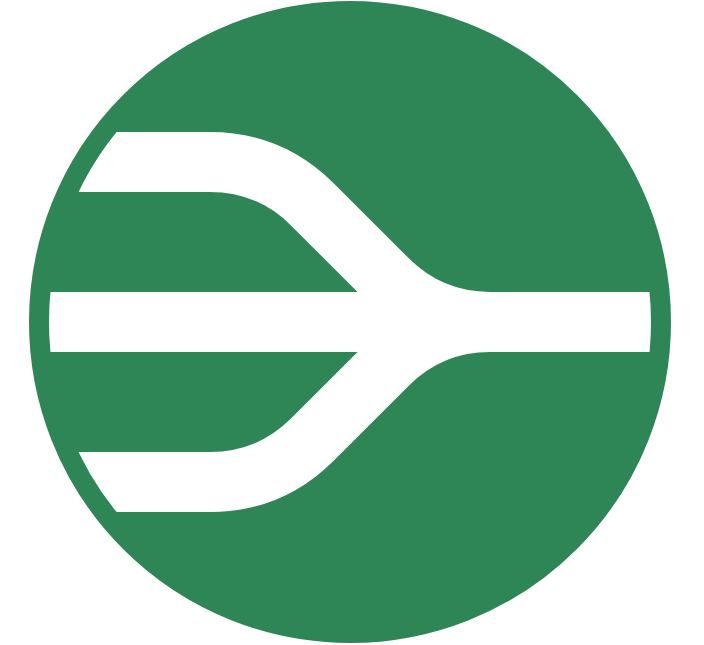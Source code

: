 <mxfile>
    <diagram id="lfSZEURS3zvEZ1dNTjcI" name="Page-1">
        <mxGraphModel dx="360" dy="263" grid="1" gridSize="10" guides="1" tooltips="1" connect="1" arrows="1" fold="1" page="1" pageScale="1" pageWidth="850" pageHeight="1100" math="0" shadow="0">
            <root>
                <mxCell id="0"/>
                <mxCell id="1" parent="0"/>
                <mxCell id="37" value="" style="ellipse;whiteSpace=wrap;html=1;aspect=fixed;fillColor=#2e8555;strokeColor=none;connectable=0;" parent="1" vertex="1">
                    <mxGeometry x="40" y="40" width="320" height="320" as="geometry"/>
                </mxCell>
                <mxCell id="40" value="" style="endArrow=none;html=1;strokeWidth=30;strokeColor=#FFFFFF;jumpSize=6;shadow=0;arcSize=60;" parent="1" edge="1">
                    <mxGeometry width="50" height="50" relative="1" as="geometry">
                        <mxPoint x="80" y="280" as="sourcePoint"/>
                        <mxPoint x="300.0" y="200" as="targetPoint"/>
                        <Array as="points">
                            <mxPoint x="160" y="280"/>
                            <mxPoint x="240" y="200"/>
                        </Array>
                    </mxGeometry>
                </mxCell>
                <mxCell id="47" value="" style="endArrow=none;html=1;strokeWidth=30;strokeColor=#FFFFFF;jumpSize=6;shadow=0;arcSize=60;" parent="1" edge="1">
                    <mxGeometry width="50" height="50" relative="1" as="geometry">
                        <mxPoint x="40" y="200" as="sourcePoint"/>
                        <mxPoint x="360" y="200" as="targetPoint"/>
                    </mxGeometry>
                </mxCell>
                <mxCell id="48" value="" style="endArrow=none;html=1;strokeWidth=30;strokeColor=#FFFFFF;jumpSize=6;shadow=0;arcSize=60;" parent="1" edge="1">
                    <mxGeometry width="50" height="50" relative="1" as="geometry">
                        <mxPoint x="50" y="120" as="sourcePoint"/>
                        <mxPoint x="360" y="200" as="targetPoint"/>
                        <Array as="points">
                            <mxPoint x="160" y="120"/>
                            <mxPoint x="240" y="200"/>
                        </Array>
                    </mxGeometry>
                </mxCell>
                <mxCell id="53" value="" style="shape=manualInput;whiteSpace=wrap;html=1;strokeWidth=10;size=17;rotation=-90;fillColor=#FFFFFF;strokeColor=none;" vertex="1" parent="1">
                    <mxGeometry x="57" y="267.25" width="30" height="25.5" as="geometry"/>
                </mxCell>
                <mxCell id="55" value="" style="shape=manualInput;whiteSpace=wrap;html=1;strokeWidth=10;size=17;rotation=-90;fillColor=#FFFFFF;strokeColor=none;flipH=1;" vertex="1" parent="1">
                    <mxGeometry x="56" y="107" width="30" height="26" as="geometry"/>
                </mxCell>
                <mxCell id="49" value="" style="ellipse;whiteSpace=wrap;html=1;aspect=fixed;strokeColor=#2E8555;fillColor=none;strokeWidth=10;connectable=0;" vertex="1" parent="1">
                    <mxGeometry x="44.5" y="44.5" width="311" height="311" as="geometry"/>
                </mxCell>
            </root>
        </mxGraphModel>
    </diagram>
</mxfile>